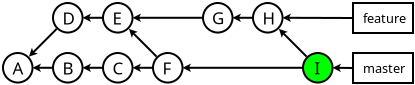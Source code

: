 <?xml version="1.0" encoding="UTF-8"?>
<dia:diagram xmlns:dia="http://www.lysator.liu.se/~alla/dia/">
  <dia:layer name="Background" visible="true" active="true">
    <dia:group>
      <dia:object type="Standard - Box" version="0" id="O0">
        <dia:attribute name="obj_pos">
          <dia:point val="18,3"/>
        </dia:attribute>
        <dia:attribute name="obj_bb">
          <dia:rectangle val="17.95,2.95;21.05,4.55"/>
        </dia:attribute>
        <dia:attribute name="elem_corner">
          <dia:point val="18,3"/>
        </dia:attribute>
        <dia:attribute name="elem_width">
          <dia:real val="3"/>
        </dia:attribute>
        <dia:attribute name="elem_height">
          <dia:real val="1.5"/>
        </dia:attribute>
        <dia:attribute name="border_width">
          <dia:real val="0.1"/>
        </dia:attribute>
        <dia:attribute name="show_background">
          <dia:boolean val="true"/>
        </dia:attribute>
      </dia:object>
      <dia:object type="Standard - Text" version="1" id="O1">
        <dia:attribute name="obj_pos">
          <dia:point val="18.5,4"/>
        </dia:attribute>
        <dia:attribute name="obj_bb">
          <dia:rectangle val="18.5,3.36;20.44,4.133"/>
        </dia:attribute>
        <dia:attribute name="text">
          <dia:composite type="text">
            <dia:attribute name="string">
              <dia:string>#master#</dia:string>
            </dia:attribute>
            <dia:attribute name="font">
              <dia:font family="sans" style="0" name="Helvetica"/>
            </dia:attribute>
            <dia:attribute name="height">
              <dia:real val="0.8"/>
            </dia:attribute>
            <dia:attribute name="pos">
              <dia:point val="18.5,4"/>
            </dia:attribute>
            <dia:attribute name="color">
              <dia:color val="#000000"/>
            </dia:attribute>
            <dia:attribute name="alignment">
              <dia:enum val="0"/>
            </dia:attribute>
          </dia:composite>
        </dia:attribute>
        <dia:attribute name="valign">
          <dia:enum val="3"/>
        </dia:attribute>
      </dia:object>
    </dia:group>
    <dia:group>
      <dia:object type="Standard - Box" version="0" id="O2">
        <dia:attribute name="obj_pos">
          <dia:point val="18,0.5"/>
        </dia:attribute>
        <dia:attribute name="obj_bb">
          <dia:rectangle val="17.95,0.45;21.05,2.05"/>
        </dia:attribute>
        <dia:attribute name="elem_corner">
          <dia:point val="18,0.5"/>
        </dia:attribute>
        <dia:attribute name="elem_width">
          <dia:real val="3"/>
        </dia:attribute>
        <dia:attribute name="elem_height">
          <dia:real val="1.5"/>
        </dia:attribute>
        <dia:attribute name="border_width">
          <dia:real val="0.1"/>
        </dia:attribute>
        <dia:attribute name="show_background">
          <dia:boolean val="true"/>
        </dia:attribute>
      </dia:object>
      <dia:object type="Standard - Text" version="1" id="O3">
        <dia:attribute name="obj_pos">
          <dia:point val="18.5,1.5"/>
        </dia:attribute>
        <dia:attribute name="obj_bb">
          <dia:rectangle val="18.5,0.86;20.517,1.633"/>
        </dia:attribute>
        <dia:attribute name="text">
          <dia:composite type="text">
            <dia:attribute name="string">
              <dia:string>#feature#</dia:string>
            </dia:attribute>
            <dia:attribute name="font">
              <dia:font family="sans" style="0" name="Helvetica"/>
            </dia:attribute>
            <dia:attribute name="height">
              <dia:real val="0.8"/>
            </dia:attribute>
            <dia:attribute name="pos">
              <dia:point val="18.5,1.5"/>
            </dia:attribute>
            <dia:attribute name="color">
              <dia:color val="#000000"/>
            </dia:attribute>
            <dia:attribute name="alignment">
              <dia:enum val="0"/>
            </dia:attribute>
          </dia:composite>
        </dia:attribute>
        <dia:attribute name="valign">
          <dia:enum val="3"/>
        </dia:attribute>
      </dia:object>
    </dia:group>
    <dia:group>
      <dia:object type="Geometric - Perfect Circle" version="1" id="O4">
        <dia:attribute name="obj_pos">
          <dia:point val="0.5,3"/>
        </dia:attribute>
        <dia:attribute name="obj_bb">
          <dia:rectangle val="0.45,2.95;2.027,4.527"/>
        </dia:attribute>
        <dia:attribute name="meta">
          <dia:composite type="dict"/>
        </dia:attribute>
        <dia:attribute name="elem_corner">
          <dia:point val="0.5,3"/>
        </dia:attribute>
        <dia:attribute name="elem_width">
          <dia:real val="1.477"/>
        </dia:attribute>
        <dia:attribute name="elem_height">
          <dia:real val="1.477"/>
        </dia:attribute>
        <dia:attribute name="line_width">
          <dia:real val="0.1"/>
        </dia:attribute>
        <dia:attribute name="line_colour">
          <dia:color val="#000000"/>
        </dia:attribute>
        <dia:attribute name="fill_colour">
          <dia:color val="#ffffff"/>
        </dia:attribute>
        <dia:attribute name="show_background">
          <dia:boolean val="true"/>
        </dia:attribute>
        <dia:attribute name="line_style">
          <dia:enum val="0"/>
          <dia:real val="1"/>
        </dia:attribute>
        <dia:attribute name="flip_horizontal">
          <dia:boolean val="false"/>
        </dia:attribute>
        <dia:attribute name="flip_vertical">
          <dia:boolean val="false"/>
        </dia:attribute>
        <dia:attribute name="subscale">
          <dia:real val="1"/>
        </dia:attribute>
      </dia:object>
      <dia:object type="Standard - Text" version="1" id="O5">
        <dia:attribute name="obj_pos">
          <dia:point val="0.976,4.075"/>
        </dia:attribute>
        <dia:attribute name="obj_bb">
          <dia:rectangle val="0.976,3.228;1.501,4.25"/>
        </dia:attribute>
        <dia:attribute name="text">
          <dia:composite type="text">
            <dia:attribute name="string">
              <dia:string>#A#</dia:string>
            </dia:attribute>
            <dia:attribute name="font">
              <dia:font family="sans" style="0" name="Helvetica"/>
            </dia:attribute>
            <dia:attribute name="height">
              <dia:real val="1.058"/>
            </dia:attribute>
            <dia:attribute name="pos">
              <dia:point val="0.976,4.075"/>
            </dia:attribute>
            <dia:attribute name="color">
              <dia:color val="#000000"/>
            </dia:attribute>
            <dia:attribute name="alignment">
              <dia:enum val="0"/>
            </dia:attribute>
          </dia:composite>
        </dia:attribute>
        <dia:attribute name="valign">
          <dia:enum val="3"/>
        </dia:attribute>
      </dia:object>
    </dia:group>
    <dia:group>
      <dia:object type="Geometric - Perfect Circle" version="1" id="O6">
        <dia:attribute name="obj_pos">
          <dia:point val="3,0.5"/>
        </dia:attribute>
        <dia:attribute name="obj_bb">
          <dia:rectangle val="2.95,0.45;4.527,2.027"/>
        </dia:attribute>
        <dia:attribute name="meta">
          <dia:composite type="dict"/>
        </dia:attribute>
        <dia:attribute name="elem_corner">
          <dia:point val="3,0.5"/>
        </dia:attribute>
        <dia:attribute name="elem_width">
          <dia:real val="1.477"/>
        </dia:attribute>
        <dia:attribute name="elem_height">
          <dia:real val="1.477"/>
        </dia:attribute>
        <dia:attribute name="line_width">
          <dia:real val="0.1"/>
        </dia:attribute>
        <dia:attribute name="line_colour">
          <dia:color val="#000000"/>
        </dia:attribute>
        <dia:attribute name="fill_colour">
          <dia:color val="#ffffff"/>
        </dia:attribute>
        <dia:attribute name="show_background">
          <dia:boolean val="true"/>
        </dia:attribute>
        <dia:attribute name="line_style">
          <dia:enum val="0"/>
          <dia:real val="1"/>
        </dia:attribute>
        <dia:attribute name="flip_horizontal">
          <dia:boolean val="false"/>
        </dia:attribute>
        <dia:attribute name="flip_vertical">
          <dia:boolean val="false"/>
        </dia:attribute>
        <dia:attribute name="subscale">
          <dia:real val="1"/>
        </dia:attribute>
      </dia:object>
      <dia:object type="Standard - Text" version="1" id="O7">
        <dia:attribute name="obj_pos">
          <dia:point val="3.476,1.575"/>
        </dia:attribute>
        <dia:attribute name="obj_bb">
          <dia:rectangle val="3.476,0.728;4.051,1.75"/>
        </dia:attribute>
        <dia:attribute name="text">
          <dia:composite type="text">
            <dia:attribute name="string">
              <dia:string>#D#</dia:string>
            </dia:attribute>
            <dia:attribute name="font">
              <dia:font family="sans" style="0" name="Helvetica"/>
            </dia:attribute>
            <dia:attribute name="height">
              <dia:real val="1.058"/>
            </dia:attribute>
            <dia:attribute name="pos">
              <dia:point val="3.476,1.575"/>
            </dia:attribute>
            <dia:attribute name="color">
              <dia:color val="#000000"/>
            </dia:attribute>
            <dia:attribute name="alignment">
              <dia:enum val="0"/>
            </dia:attribute>
          </dia:composite>
        </dia:attribute>
        <dia:attribute name="valign">
          <dia:enum val="3"/>
        </dia:attribute>
      </dia:object>
    </dia:group>
    <dia:group>
      <dia:object type="Geometric - Perfect Circle" version="1" id="O8">
        <dia:attribute name="obj_pos">
          <dia:point val="5.5,0.5"/>
        </dia:attribute>
        <dia:attribute name="obj_bb">
          <dia:rectangle val="5.45,0.45;7.027,2.027"/>
        </dia:attribute>
        <dia:attribute name="meta">
          <dia:composite type="dict"/>
        </dia:attribute>
        <dia:attribute name="elem_corner">
          <dia:point val="5.5,0.5"/>
        </dia:attribute>
        <dia:attribute name="elem_width">
          <dia:real val="1.477"/>
        </dia:attribute>
        <dia:attribute name="elem_height">
          <dia:real val="1.477"/>
        </dia:attribute>
        <dia:attribute name="line_width">
          <dia:real val="0.1"/>
        </dia:attribute>
        <dia:attribute name="line_colour">
          <dia:color val="#000000"/>
        </dia:attribute>
        <dia:attribute name="fill_colour">
          <dia:color val="#ffffff"/>
        </dia:attribute>
        <dia:attribute name="show_background">
          <dia:boolean val="true"/>
        </dia:attribute>
        <dia:attribute name="line_style">
          <dia:enum val="0"/>
          <dia:real val="1"/>
        </dia:attribute>
        <dia:attribute name="flip_horizontal">
          <dia:boolean val="false"/>
        </dia:attribute>
        <dia:attribute name="flip_vertical">
          <dia:boolean val="false"/>
        </dia:attribute>
        <dia:attribute name="subscale">
          <dia:real val="1"/>
        </dia:attribute>
      </dia:object>
      <dia:object type="Standard - Text" version="1" id="O9">
        <dia:attribute name="obj_pos">
          <dia:point val="5.976,1.575"/>
        </dia:attribute>
        <dia:attribute name="obj_bb">
          <dia:rectangle val="5.976,0.728;6.451,1.75"/>
        </dia:attribute>
        <dia:attribute name="text">
          <dia:composite type="text">
            <dia:attribute name="string">
              <dia:string>#E#</dia:string>
            </dia:attribute>
            <dia:attribute name="font">
              <dia:font family="sans" style="0" name="Helvetica"/>
            </dia:attribute>
            <dia:attribute name="height">
              <dia:real val="1.058"/>
            </dia:attribute>
            <dia:attribute name="pos">
              <dia:point val="5.976,1.575"/>
            </dia:attribute>
            <dia:attribute name="color">
              <dia:color val="#000000"/>
            </dia:attribute>
            <dia:attribute name="alignment">
              <dia:enum val="0"/>
            </dia:attribute>
          </dia:composite>
        </dia:attribute>
        <dia:attribute name="valign">
          <dia:enum val="3"/>
        </dia:attribute>
      </dia:object>
    </dia:group>
    <dia:group>
      <dia:object type="Geometric - Perfect Circle" version="1" id="O10">
        <dia:attribute name="obj_pos">
          <dia:point val="3,3"/>
        </dia:attribute>
        <dia:attribute name="obj_bb">
          <dia:rectangle val="2.95,2.95;4.527,4.527"/>
        </dia:attribute>
        <dia:attribute name="meta">
          <dia:composite type="dict"/>
        </dia:attribute>
        <dia:attribute name="elem_corner">
          <dia:point val="3,3"/>
        </dia:attribute>
        <dia:attribute name="elem_width">
          <dia:real val="1.477"/>
        </dia:attribute>
        <dia:attribute name="elem_height">
          <dia:real val="1.477"/>
        </dia:attribute>
        <dia:attribute name="line_width">
          <dia:real val="0.1"/>
        </dia:attribute>
        <dia:attribute name="line_colour">
          <dia:color val="#000000"/>
        </dia:attribute>
        <dia:attribute name="fill_colour">
          <dia:color val="#ffffff"/>
        </dia:attribute>
        <dia:attribute name="show_background">
          <dia:boolean val="true"/>
        </dia:attribute>
        <dia:attribute name="line_style">
          <dia:enum val="0"/>
          <dia:real val="1"/>
        </dia:attribute>
        <dia:attribute name="flip_horizontal">
          <dia:boolean val="false"/>
        </dia:attribute>
        <dia:attribute name="flip_vertical">
          <dia:boolean val="false"/>
        </dia:attribute>
        <dia:attribute name="subscale">
          <dia:real val="1"/>
        </dia:attribute>
      </dia:object>
      <dia:object type="Standard - Text" version="1" id="O11">
        <dia:attribute name="obj_pos">
          <dia:point val="3.476,4.075"/>
        </dia:attribute>
        <dia:attribute name="obj_bb">
          <dia:rectangle val="3.476,3.228;3.976,4.25"/>
        </dia:attribute>
        <dia:attribute name="text">
          <dia:composite type="text">
            <dia:attribute name="string">
              <dia:string>#B#</dia:string>
            </dia:attribute>
            <dia:attribute name="font">
              <dia:font family="sans" style="0" name="Helvetica"/>
            </dia:attribute>
            <dia:attribute name="height">
              <dia:real val="1.058"/>
            </dia:attribute>
            <dia:attribute name="pos">
              <dia:point val="3.476,4.075"/>
            </dia:attribute>
            <dia:attribute name="color">
              <dia:color val="#000000"/>
            </dia:attribute>
            <dia:attribute name="alignment">
              <dia:enum val="0"/>
            </dia:attribute>
          </dia:composite>
        </dia:attribute>
        <dia:attribute name="valign">
          <dia:enum val="3"/>
        </dia:attribute>
      </dia:object>
    </dia:group>
    <dia:group>
      <dia:object type="Geometric - Perfect Circle" version="1" id="O12">
        <dia:attribute name="obj_pos">
          <dia:point val="5.5,3"/>
        </dia:attribute>
        <dia:attribute name="obj_bb">
          <dia:rectangle val="5.45,2.95;7.027,4.527"/>
        </dia:attribute>
        <dia:attribute name="meta">
          <dia:composite type="dict"/>
        </dia:attribute>
        <dia:attribute name="elem_corner">
          <dia:point val="5.5,3"/>
        </dia:attribute>
        <dia:attribute name="elem_width">
          <dia:real val="1.477"/>
        </dia:attribute>
        <dia:attribute name="elem_height">
          <dia:real val="1.477"/>
        </dia:attribute>
        <dia:attribute name="line_width">
          <dia:real val="0.1"/>
        </dia:attribute>
        <dia:attribute name="line_colour">
          <dia:color val="#000000"/>
        </dia:attribute>
        <dia:attribute name="fill_colour">
          <dia:color val="#ffffff"/>
        </dia:attribute>
        <dia:attribute name="show_background">
          <dia:boolean val="true"/>
        </dia:attribute>
        <dia:attribute name="line_style">
          <dia:enum val="0"/>
          <dia:real val="1"/>
        </dia:attribute>
        <dia:attribute name="flip_horizontal">
          <dia:boolean val="false"/>
        </dia:attribute>
        <dia:attribute name="flip_vertical">
          <dia:boolean val="false"/>
        </dia:attribute>
        <dia:attribute name="subscale">
          <dia:real val="1"/>
        </dia:attribute>
      </dia:object>
      <dia:object type="Standard - Text" version="1" id="O13">
        <dia:attribute name="obj_pos">
          <dia:point val="5.976,4.075"/>
        </dia:attribute>
        <dia:attribute name="obj_bb">
          <dia:rectangle val="5.976,3.228;6.486,4.25"/>
        </dia:attribute>
        <dia:attribute name="text">
          <dia:composite type="text">
            <dia:attribute name="string">
              <dia:string>#C#</dia:string>
            </dia:attribute>
            <dia:attribute name="font">
              <dia:font family="sans" style="0" name="Helvetica"/>
            </dia:attribute>
            <dia:attribute name="height">
              <dia:real val="1.058"/>
            </dia:attribute>
            <dia:attribute name="pos">
              <dia:point val="5.976,4.075"/>
            </dia:attribute>
            <dia:attribute name="color">
              <dia:color val="#000000"/>
            </dia:attribute>
            <dia:attribute name="alignment">
              <dia:enum val="0"/>
            </dia:attribute>
          </dia:composite>
        </dia:attribute>
        <dia:attribute name="valign">
          <dia:enum val="3"/>
        </dia:attribute>
      </dia:object>
    </dia:group>
    <dia:group>
      <dia:object type="Geometric - Perfect Circle" version="1" id="O14">
        <dia:attribute name="obj_pos">
          <dia:point val="8,3"/>
        </dia:attribute>
        <dia:attribute name="obj_bb">
          <dia:rectangle val="7.95,2.95;9.527,4.527"/>
        </dia:attribute>
        <dia:attribute name="meta">
          <dia:composite type="dict"/>
        </dia:attribute>
        <dia:attribute name="elem_corner">
          <dia:point val="8,3"/>
        </dia:attribute>
        <dia:attribute name="elem_width">
          <dia:real val="1.477"/>
        </dia:attribute>
        <dia:attribute name="elem_height">
          <dia:real val="1.477"/>
        </dia:attribute>
        <dia:attribute name="line_width">
          <dia:real val="0.1"/>
        </dia:attribute>
        <dia:attribute name="line_colour">
          <dia:color val="#000000"/>
        </dia:attribute>
        <dia:attribute name="fill_colour">
          <dia:color val="#ffffff"/>
        </dia:attribute>
        <dia:attribute name="show_background">
          <dia:boolean val="true"/>
        </dia:attribute>
        <dia:attribute name="line_style">
          <dia:enum val="0"/>
          <dia:real val="1"/>
        </dia:attribute>
        <dia:attribute name="flip_horizontal">
          <dia:boolean val="false"/>
        </dia:attribute>
        <dia:attribute name="flip_vertical">
          <dia:boolean val="false"/>
        </dia:attribute>
        <dia:attribute name="subscale">
          <dia:real val="1"/>
        </dia:attribute>
      </dia:object>
      <dia:object type="Standard - Text" version="1" id="O15">
        <dia:attribute name="obj_pos">
          <dia:point val="8.476,4.075"/>
        </dia:attribute>
        <dia:attribute name="obj_bb">
          <dia:rectangle val="8.476,3.228;8.919,4.25"/>
        </dia:attribute>
        <dia:attribute name="text">
          <dia:composite type="text">
            <dia:attribute name="string">
              <dia:string>#F#</dia:string>
            </dia:attribute>
            <dia:attribute name="font">
              <dia:font family="sans" style="0" name="Helvetica"/>
            </dia:attribute>
            <dia:attribute name="height">
              <dia:real val="1.058"/>
            </dia:attribute>
            <dia:attribute name="pos">
              <dia:point val="8.476,4.075"/>
            </dia:attribute>
            <dia:attribute name="color">
              <dia:color val="#000000"/>
            </dia:attribute>
            <dia:attribute name="alignment">
              <dia:enum val="0"/>
            </dia:attribute>
          </dia:composite>
        </dia:attribute>
        <dia:attribute name="valign">
          <dia:enum val="3"/>
        </dia:attribute>
      </dia:object>
    </dia:group>
    <dia:group>
      <dia:object type="Geometric - Perfect Circle" version="1" id="O16">
        <dia:attribute name="obj_pos">
          <dia:point val="10.5,0.5"/>
        </dia:attribute>
        <dia:attribute name="obj_bb">
          <dia:rectangle val="10.45,0.45;12.027,2.027"/>
        </dia:attribute>
        <dia:attribute name="meta">
          <dia:composite type="dict"/>
        </dia:attribute>
        <dia:attribute name="elem_corner">
          <dia:point val="10.5,0.5"/>
        </dia:attribute>
        <dia:attribute name="elem_width">
          <dia:real val="1.477"/>
        </dia:attribute>
        <dia:attribute name="elem_height">
          <dia:real val="1.477"/>
        </dia:attribute>
        <dia:attribute name="line_width">
          <dia:real val="0.1"/>
        </dia:attribute>
        <dia:attribute name="line_colour">
          <dia:color val="#000000"/>
        </dia:attribute>
        <dia:attribute name="fill_colour">
          <dia:color val="#ffffff"/>
        </dia:attribute>
        <dia:attribute name="show_background">
          <dia:boolean val="true"/>
        </dia:attribute>
        <dia:attribute name="line_style">
          <dia:enum val="0"/>
          <dia:real val="1"/>
        </dia:attribute>
        <dia:attribute name="flip_horizontal">
          <dia:boolean val="false"/>
        </dia:attribute>
        <dia:attribute name="flip_vertical">
          <dia:boolean val="false"/>
        </dia:attribute>
        <dia:attribute name="subscale">
          <dia:real val="1"/>
        </dia:attribute>
      </dia:object>
      <dia:object type="Standard - Text" version="1" id="O17">
        <dia:attribute name="obj_pos">
          <dia:point val="10.956,1.562"/>
        </dia:attribute>
        <dia:attribute name="obj_bb">
          <dia:rectangle val="10.956,0.715;11.521,1.737"/>
        </dia:attribute>
        <dia:attribute name="text">
          <dia:composite type="text">
            <dia:attribute name="string">
              <dia:string>#G#</dia:string>
            </dia:attribute>
            <dia:attribute name="font">
              <dia:font family="sans" style="0" name="Helvetica"/>
            </dia:attribute>
            <dia:attribute name="height">
              <dia:real val="1.058"/>
            </dia:attribute>
            <dia:attribute name="pos">
              <dia:point val="10.956,1.562"/>
            </dia:attribute>
            <dia:attribute name="color">
              <dia:color val="#000000"/>
            </dia:attribute>
            <dia:attribute name="alignment">
              <dia:enum val="0"/>
            </dia:attribute>
          </dia:composite>
        </dia:attribute>
        <dia:attribute name="valign">
          <dia:enum val="3"/>
        </dia:attribute>
      </dia:object>
    </dia:group>
    <dia:group>
      <dia:object type="Geometric - Perfect Circle" version="1" id="O18">
        <dia:attribute name="obj_pos">
          <dia:point val="13,0.5"/>
        </dia:attribute>
        <dia:attribute name="obj_bb">
          <dia:rectangle val="12.95,0.45;14.527,2.027"/>
        </dia:attribute>
        <dia:attribute name="meta">
          <dia:composite type="dict"/>
        </dia:attribute>
        <dia:attribute name="elem_corner">
          <dia:point val="13,0.5"/>
        </dia:attribute>
        <dia:attribute name="elem_width">
          <dia:real val="1.477"/>
        </dia:attribute>
        <dia:attribute name="elem_height">
          <dia:real val="1.477"/>
        </dia:attribute>
        <dia:attribute name="line_width">
          <dia:real val="0.1"/>
        </dia:attribute>
        <dia:attribute name="line_colour">
          <dia:color val="#000000"/>
        </dia:attribute>
        <dia:attribute name="fill_colour">
          <dia:color val="#ffffff"/>
        </dia:attribute>
        <dia:attribute name="show_background">
          <dia:boolean val="true"/>
        </dia:attribute>
        <dia:attribute name="line_style">
          <dia:enum val="0"/>
          <dia:real val="1"/>
        </dia:attribute>
        <dia:attribute name="flip_horizontal">
          <dia:boolean val="false"/>
        </dia:attribute>
        <dia:attribute name="flip_vertical">
          <dia:boolean val="false"/>
        </dia:attribute>
        <dia:attribute name="subscale">
          <dia:real val="1"/>
        </dia:attribute>
      </dia:object>
      <dia:object type="Standard - Text" version="1" id="O19">
        <dia:attribute name="obj_pos">
          <dia:point val="13.476,1.575"/>
        </dia:attribute>
        <dia:attribute name="obj_bb">
          <dia:rectangle val="13.476,0.728;14.049,1.75"/>
        </dia:attribute>
        <dia:attribute name="text">
          <dia:composite type="text">
            <dia:attribute name="string">
              <dia:string>#H#</dia:string>
            </dia:attribute>
            <dia:attribute name="font">
              <dia:font family="sans" style="0" name="Helvetica"/>
            </dia:attribute>
            <dia:attribute name="height">
              <dia:real val="1.058"/>
            </dia:attribute>
            <dia:attribute name="pos">
              <dia:point val="13.476,1.575"/>
            </dia:attribute>
            <dia:attribute name="color">
              <dia:color val="#000000"/>
            </dia:attribute>
            <dia:attribute name="alignment">
              <dia:enum val="0"/>
            </dia:attribute>
          </dia:composite>
        </dia:attribute>
        <dia:attribute name="valign">
          <dia:enum val="3"/>
        </dia:attribute>
      </dia:object>
    </dia:group>
    <dia:group>
      <dia:object type="Geometric - Perfect Circle" version="1" id="O20">
        <dia:attribute name="obj_pos">
          <dia:point val="15.5,3"/>
        </dia:attribute>
        <dia:attribute name="obj_bb">
          <dia:rectangle val="15.45,2.95;17.027,4.527"/>
        </dia:attribute>
        <dia:attribute name="meta">
          <dia:composite type="dict"/>
        </dia:attribute>
        <dia:attribute name="elem_corner">
          <dia:point val="15.5,3"/>
        </dia:attribute>
        <dia:attribute name="elem_width">
          <dia:real val="1.477"/>
        </dia:attribute>
        <dia:attribute name="elem_height">
          <dia:real val="1.477"/>
        </dia:attribute>
        <dia:attribute name="line_width">
          <dia:real val="0.1"/>
        </dia:attribute>
        <dia:attribute name="line_colour">
          <dia:color val="#000000"/>
        </dia:attribute>
        <dia:attribute name="fill_colour">
          <dia:color val="#00ff00"/>
        </dia:attribute>
        <dia:attribute name="show_background">
          <dia:boolean val="true"/>
        </dia:attribute>
        <dia:attribute name="line_style">
          <dia:enum val="0"/>
          <dia:real val="1"/>
        </dia:attribute>
        <dia:attribute name="flip_horizontal">
          <dia:boolean val="false"/>
        </dia:attribute>
        <dia:attribute name="flip_vertical">
          <dia:boolean val="false"/>
        </dia:attribute>
        <dia:attribute name="subscale">
          <dia:real val="1"/>
        </dia:attribute>
      </dia:object>
      <dia:object type="Standard - Text" version="1" id="O21">
        <dia:attribute name="obj_pos">
          <dia:point val="16.081,4.062"/>
        </dia:attribute>
        <dia:attribute name="obj_bb">
          <dia:rectangle val="16.081,3.215;16.396,4.237"/>
        </dia:attribute>
        <dia:attribute name="text">
          <dia:composite type="text">
            <dia:attribute name="string">
              <dia:string>#I#</dia:string>
            </dia:attribute>
            <dia:attribute name="font">
              <dia:font family="sans" style="0" name="Helvetica"/>
            </dia:attribute>
            <dia:attribute name="height">
              <dia:real val="1.058"/>
            </dia:attribute>
            <dia:attribute name="pos">
              <dia:point val="16.081,4.062"/>
            </dia:attribute>
            <dia:attribute name="color">
              <dia:color val="#000000"/>
            </dia:attribute>
            <dia:attribute name="alignment">
              <dia:enum val="0"/>
            </dia:attribute>
          </dia:composite>
        </dia:attribute>
        <dia:attribute name="valign">
          <dia:enum val="3"/>
        </dia:attribute>
      </dia:object>
    </dia:group>
    <dia:object type="Standard - Line" version="0" id="O22">
      <dia:attribute name="obj_pos">
        <dia:point val="3,3.739"/>
      </dia:attribute>
      <dia:attribute name="obj_bb">
        <dia:rectangle val="1.866,3.527;3.05,3.951"/>
      </dia:attribute>
      <dia:attribute name="conn_endpoints">
        <dia:point val="3,3.739"/>
        <dia:point val="1.978,3.739"/>
      </dia:attribute>
      <dia:attribute name="numcp">
        <dia:int val="1"/>
      </dia:attribute>
      <dia:attribute name="end_arrow">
        <dia:enum val="22"/>
      </dia:attribute>
      <dia:attribute name="end_arrow_length">
        <dia:real val="0.2"/>
      </dia:attribute>
      <dia:attribute name="end_arrow_width">
        <dia:real val="0.2"/>
      </dia:attribute>
      <dia:connections>
        <dia:connection handle="0" to="O10" connection="2"/>
        <dia:connection handle="1" to="O4" connection="3"/>
      </dia:connections>
    </dia:object>
    <dia:object type="Standard - Line" version="0" id="O23">
      <dia:attribute name="obj_pos">
        <dia:point val="3.182,1.796"/>
      </dia:attribute>
      <dia:attribute name="obj_bb">
        <dia:rectangle val="1.717,1.725;3.252,3.261"/>
      </dia:attribute>
      <dia:attribute name="conn_endpoints">
        <dia:point val="3.182,1.796"/>
        <dia:point val="1.796,3.182"/>
      </dia:attribute>
      <dia:attribute name="numcp">
        <dia:int val="1"/>
      </dia:attribute>
      <dia:attribute name="end_arrow">
        <dia:enum val="22"/>
      </dia:attribute>
      <dia:attribute name="end_arrow_length">
        <dia:real val="0.2"/>
      </dia:attribute>
      <dia:attribute name="end_arrow_width">
        <dia:real val="0.2"/>
      </dia:attribute>
    </dia:object>
    <dia:object type="Standard - Line" version="0" id="O24">
      <dia:attribute name="obj_pos">
        <dia:point val="5.5,3.739"/>
      </dia:attribute>
      <dia:attribute name="obj_bb">
        <dia:rectangle val="4.366,3.527;5.55,3.951"/>
      </dia:attribute>
      <dia:attribute name="conn_endpoints">
        <dia:point val="5.5,3.739"/>
        <dia:point val="4.478,3.739"/>
      </dia:attribute>
      <dia:attribute name="numcp">
        <dia:int val="1"/>
      </dia:attribute>
      <dia:attribute name="end_arrow">
        <dia:enum val="22"/>
      </dia:attribute>
      <dia:attribute name="end_arrow_length">
        <dia:real val="0.2"/>
      </dia:attribute>
      <dia:attribute name="end_arrow_width">
        <dia:real val="0.2"/>
      </dia:attribute>
      <dia:connections>
        <dia:connection handle="0" to="O12" connection="2"/>
        <dia:connection handle="1" to="O10" connection="3"/>
      </dia:connections>
    </dia:object>
    <dia:object type="Standard - Line" version="0" id="O25">
      <dia:attribute name="obj_pos">
        <dia:point val="5.5,1.239"/>
      </dia:attribute>
      <dia:attribute name="obj_bb">
        <dia:rectangle val="4.366,1.027;5.55,1.451"/>
      </dia:attribute>
      <dia:attribute name="conn_endpoints">
        <dia:point val="5.5,1.239"/>
        <dia:point val="4.478,1.239"/>
      </dia:attribute>
      <dia:attribute name="numcp">
        <dia:int val="1"/>
      </dia:attribute>
      <dia:attribute name="end_arrow">
        <dia:enum val="22"/>
      </dia:attribute>
      <dia:attribute name="end_arrow_length">
        <dia:real val="0.2"/>
      </dia:attribute>
      <dia:attribute name="end_arrow_width">
        <dia:real val="0.2"/>
      </dia:attribute>
      <dia:connections>
        <dia:connection handle="0" to="O8" connection="2"/>
        <dia:connection handle="1" to="O6" connection="3"/>
      </dia:connections>
    </dia:object>
    <dia:object type="Standard - Line" version="0" id="O26">
      <dia:attribute name="obj_pos">
        <dia:point val="8,3.739"/>
      </dia:attribute>
      <dia:attribute name="obj_bb">
        <dia:rectangle val="6.866,3.527;8.05,3.951"/>
      </dia:attribute>
      <dia:attribute name="conn_endpoints">
        <dia:point val="8,3.739"/>
        <dia:point val="6.978,3.739"/>
      </dia:attribute>
      <dia:attribute name="numcp">
        <dia:int val="1"/>
      </dia:attribute>
      <dia:attribute name="end_arrow">
        <dia:enum val="22"/>
      </dia:attribute>
      <dia:attribute name="end_arrow_length">
        <dia:real val="0.2"/>
      </dia:attribute>
      <dia:attribute name="end_arrow_width">
        <dia:real val="0.2"/>
      </dia:attribute>
      <dia:connections>
        <dia:connection handle="0" to="O14" connection="2"/>
        <dia:connection handle="1" to="O12" connection="3"/>
      </dia:connections>
    </dia:object>
    <dia:object type="Standard - Line" version="0" id="O27">
      <dia:attribute name="obj_pos">
        <dia:point val="8.181,3.182"/>
      </dia:attribute>
      <dia:attribute name="obj_bb">
        <dia:rectangle val="6.717,1.717;8.252,3.252"/>
      </dia:attribute>
      <dia:attribute name="conn_endpoints">
        <dia:point val="8.181,3.182"/>
        <dia:point val="6.796,1.796"/>
      </dia:attribute>
      <dia:attribute name="numcp">
        <dia:int val="1"/>
      </dia:attribute>
      <dia:attribute name="end_arrow">
        <dia:enum val="22"/>
      </dia:attribute>
      <dia:attribute name="end_arrow_length">
        <dia:real val="0.2"/>
      </dia:attribute>
      <dia:attribute name="end_arrow_width">
        <dia:real val="0.2"/>
      </dia:attribute>
    </dia:object>
    <dia:object type="Standard - Line" version="0" id="O28">
      <dia:attribute name="obj_pos">
        <dia:point val="10.5,1.239"/>
      </dia:attribute>
      <dia:attribute name="obj_bb">
        <dia:rectangle val="6.866,1.027;10.55,1.451"/>
      </dia:attribute>
      <dia:attribute name="conn_endpoints">
        <dia:point val="10.5,1.239"/>
        <dia:point val="6.978,1.239"/>
      </dia:attribute>
      <dia:attribute name="numcp">
        <dia:int val="1"/>
      </dia:attribute>
      <dia:attribute name="end_arrow">
        <dia:enum val="22"/>
      </dia:attribute>
      <dia:attribute name="end_arrow_length">
        <dia:real val="0.2"/>
      </dia:attribute>
      <dia:attribute name="end_arrow_width">
        <dia:real val="0.2"/>
      </dia:attribute>
      <dia:connections>
        <dia:connection handle="0" to="O16" connection="2"/>
        <dia:connection handle="1" to="O8" connection="3"/>
      </dia:connections>
    </dia:object>
    <dia:object type="Standard - Line" version="0" id="O29">
      <dia:attribute name="obj_pos">
        <dia:point val="13,1.239"/>
      </dia:attribute>
      <dia:attribute name="obj_bb">
        <dia:rectangle val="11.866,1.027;13.05,1.451"/>
      </dia:attribute>
      <dia:attribute name="conn_endpoints">
        <dia:point val="13,1.239"/>
        <dia:point val="11.977,1.239"/>
      </dia:attribute>
      <dia:attribute name="numcp">
        <dia:int val="1"/>
      </dia:attribute>
      <dia:attribute name="end_arrow">
        <dia:enum val="22"/>
      </dia:attribute>
      <dia:attribute name="end_arrow_length">
        <dia:real val="0.2"/>
      </dia:attribute>
      <dia:attribute name="end_arrow_width">
        <dia:real val="0.2"/>
      </dia:attribute>
      <dia:connections>
        <dia:connection handle="0" to="O18" connection="2"/>
        <dia:connection handle="1" to="O16" connection="3"/>
      </dia:connections>
    </dia:object>
    <dia:object type="Standard - Line" version="0" id="O30">
      <dia:attribute name="obj_pos">
        <dia:point val="15.681,3.182"/>
      </dia:attribute>
      <dia:attribute name="obj_bb">
        <dia:rectangle val="14.217,1.717;15.752,3.252"/>
      </dia:attribute>
      <dia:attribute name="conn_endpoints">
        <dia:point val="15.681,3.182"/>
        <dia:point val="14.296,1.796"/>
      </dia:attribute>
      <dia:attribute name="numcp">
        <dia:int val="1"/>
      </dia:attribute>
      <dia:attribute name="end_arrow">
        <dia:enum val="22"/>
      </dia:attribute>
      <dia:attribute name="end_arrow_length">
        <dia:real val="0.2"/>
      </dia:attribute>
      <dia:attribute name="end_arrow_width">
        <dia:real val="0.2"/>
      </dia:attribute>
    </dia:object>
    <dia:object type="Standard - Line" version="0" id="O31">
      <dia:attribute name="obj_pos">
        <dia:point val="15.5,3.739"/>
      </dia:attribute>
      <dia:attribute name="obj_bb">
        <dia:rectangle val="9.366,3.527;15.55,3.951"/>
      </dia:attribute>
      <dia:attribute name="conn_endpoints">
        <dia:point val="15.5,3.739"/>
        <dia:point val="9.477,3.739"/>
      </dia:attribute>
      <dia:attribute name="numcp">
        <dia:int val="1"/>
      </dia:attribute>
      <dia:attribute name="end_arrow">
        <dia:enum val="22"/>
      </dia:attribute>
      <dia:attribute name="end_arrow_length">
        <dia:real val="0.2"/>
      </dia:attribute>
      <dia:attribute name="end_arrow_width">
        <dia:real val="0.2"/>
      </dia:attribute>
      <dia:connections>
        <dia:connection handle="0" to="O20" connection="2"/>
        <dia:connection handle="1" to="O14" connection="3"/>
      </dia:connections>
    </dia:object>
    <dia:object type="Standard - Line" version="0" id="O32">
      <dia:attribute name="obj_pos">
        <dia:point val="18,3.75"/>
      </dia:attribute>
      <dia:attribute name="obj_bb">
        <dia:rectangle val="16.866,3.53;18.05,3.954"/>
      </dia:attribute>
      <dia:attribute name="conn_endpoints">
        <dia:point val="18,3.75"/>
        <dia:point val="16.977,3.739"/>
      </dia:attribute>
      <dia:attribute name="numcp">
        <dia:int val="1"/>
      </dia:attribute>
      <dia:attribute name="end_arrow">
        <dia:enum val="22"/>
      </dia:attribute>
      <dia:attribute name="end_arrow_length">
        <dia:real val="0.2"/>
      </dia:attribute>
      <dia:attribute name="end_arrow_width">
        <dia:real val="0.2"/>
      </dia:attribute>
      <dia:connections>
        <dia:connection handle="0" to="O0" connection="3"/>
        <dia:connection handle="1" to="O20" connection="3"/>
      </dia:connections>
    </dia:object>
    <dia:object type="Standard - Line" version="0" id="O33">
      <dia:attribute name="obj_pos">
        <dia:point val="18,1.25"/>
      </dia:attribute>
      <dia:attribute name="obj_bb">
        <dia:rectangle val="14.366,1.028;18.05,1.452"/>
      </dia:attribute>
      <dia:attribute name="conn_endpoints">
        <dia:point val="18,1.25"/>
        <dia:point val="14.477,1.239"/>
      </dia:attribute>
      <dia:attribute name="numcp">
        <dia:int val="1"/>
      </dia:attribute>
      <dia:attribute name="end_arrow">
        <dia:enum val="22"/>
      </dia:attribute>
      <dia:attribute name="end_arrow_length">
        <dia:real val="0.2"/>
      </dia:attribute>
      <dia:attribute name="end_arrow_width">
        <dia:real val="0.2"/>
      </dia:attribute>
      <dia:connections>
        <dia:connection handle="0" to="O2" connection="3"/>
        <dia:connection handle="1" to="O18" connection="3"/>
      </dia:connections>
    </dia:object>
  </dia:layer>
</dia:diagram>
